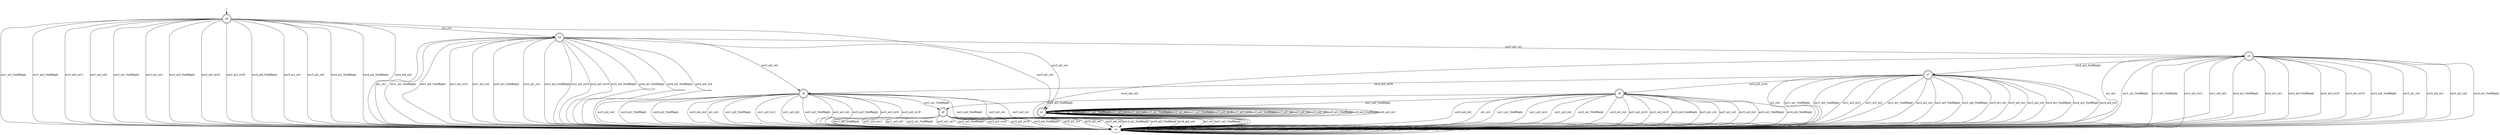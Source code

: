 digraph T {
s0 [label="s0", shape=doublecircle];
s1 [label="s1"];
s2 [label="s2", shape=doublecircle];
s3 [label="s3", shape=doublecircle];
s4 [label="s4", shape=doublecircle];
s5 [label="s5", shape=doublecircle];
s6 [label="s6", shape=doublecircle];
s7 [label="s7", shape=doublecircle];
s8 [label="s8", shape=doublecircle];
s0 -> s3 [label="ai1_ce1"];
s0 -> s1 [label="usr1_ai1_VoidReply"];
s0 -> s1 [label="usr1_ai2_VoidReply"];
s0 -> s1 [label="usr1_ai3_re11"];
s0 -> s1 [label="usr1_ai3_re2"];
s0 -> s1 [label="usr2_ai1_VoidReply"];
s0 -> s1 [label="usr2_ai1_re1"];
s0 -> s1 [label="usr2_ai3_VoidReply"];
s0 -> s1 [label="usr2_ai3_re10"];
s0 -> s1 [label="usr2_ai3_re19"];
s0 -> s1 [label="usr2_ai4_VoidReply"];
s0 -> s1 [label="usr3_ai1_re1"];
s0 -> s2 [label="usr3_ai2_re1"];
s0 -> s1 [label="usr3_ai2_re2"];
s0 -> s1 [label="usr4_ai1_VoidReply"];
s0 -> s1 [label="usr4_ai2_VoidReply"];
s0 -> s1 [label="usr4_ai4_re2"];
s1 -> s1 [label="ai1_ce1"];
s1 -> s1 [label="usr1_ai1_VoidReply"];
s1 -> s1 [label="usr1_ai2_VoidReply"];
s1 -> s1 [label="usr1_ai3_re11"];
s1 -> s1 [label="usr1_ai3_re2"];
s1 -> s1 [label="usr2_ai1_VoidReply"];
s1 -> s1 [label="usr2_ai1_re1"];
s1 -> s1 [label="usr2_ai3_VoidReply"];
s1 -> s1 [label="usr2_ai3_re10"];
s1 -> s1 [label="usr2_ai3_re19"];
s1 -> s1 [label="usr2_ai4_VoidReply"];
s1 -> s1 [label="usr3_ai1_re1"];
s1 -> s1 [label="usr3_ai2_re1"];
s1 -> s1 [label="usr3_ai2_re2"];
s1 -> s1 [label="usr4_ai1_VoidReply"];
s1 -> s1 [label="usr4_ai2_VoidReply"];
s1 -> s1 [label="usr4_ai4_re2"];
s2 -> s2 [label="ai1_ce1"];
s2 -> s2 [label="usr1_ai1_VoidReply"];
s2 -> s2 [label="usr1_ai2_VoidReply"];
s2 -> s2 [label="usr1_ai3_re11"];
s2 -> s2 [label="usr1_ai3_re2"];
s2 -> s2 [label="usr2_ai1_VoidReply"];
s2 -> s2 [label="usr2_ai1_re1"];
s2 -> s2 [label="usr2_ai3_VoidReply"];
s2 -> s2 [label="usr2_ai3_re10"];
s2 -> s2 [label="usr2_ai3_re19"];
s2 -> s2 [label="usr2_ai4_VoidReply"];
s2 -> s2 [label="usr3_ai1_re1"];
s2 -> s2 [label="usr3_ai2_re1"];
s2 -> s2 [label="usr3_ai2_re2"];
s2 -> s2 [label="usr4_ai1_VoidReply"];
s2 -> s2 [label="usr4_ai2_VoidReply"];
s2 -> s2 [label="usr4_ai4_re2"];
s3 -> s1 [label="ai1_ce1"];
s3 -> s1 [label="usr1_ai1_VoidReply"];
s3 -> s1 [label="usr1_ai2_VoidReply"];
s3 -> s1 [label="usr1_ai3_re11"];
s3 -> s1 [label="usr1_ai3_re2"];
s3 -> s1 [label="usr2_ai1_VoidReply"];
s3 -> s1 [label="usr2_ai1_re1"];
s3 -> s1 [label="usr2_ai3_VoidReply"];
s3 -> s1 [label="usr2_ai3_re10"];
s3 -> s1 [label="usr2_ai3_re19"];
s3 -> s1 [label="usr2_ai4_VoidReply"];
s3 -> s2 [label="usr3_ai1_re1"];
s3 -> s5 [label="usr3_ai2_re1"];
s3 -> s4 [label="usr3_ai2_re2"];
s3 -> s1 [label="usr4_ai1_VoidReply"];
s3 -> s1 [label="usr4_ai2_VoidReply"];
s3 -> s1 [label="usr4_ai4_re2"];
s4 -> s1 [label="ai1_ce1"];
s4 -> s6 [label="usr1_ai1_VoidReply"];
s4 -> s1 [label="usr1_ai2_VoidReply"];
s4 -> s1 [label="usr1_ai3_re11"];
s4 -> s1 [label="usr1_ai3_re2"];
s4 -> s1 [label="usr2_ai1_VoidReply"];
s4 -> s1 [label="usr2_ai1_re1"];
s4 -> s1 [label="usr2_ai3_VoidReply"];
s4 -> s1 [label="usr2_ai3_re10"];
s4 -> s1 [label="usr2_ai3_re19"];
s4 -> s1 [label="usr2_ai4_VoidReply"];
s4 -> s1 [label="usr3_ai1_re1"];
s4 -> s1 [label="usr3_ai2_re1"];
s4 -> s1 [label="usr3_ai2_re2"];
s4 -> s1 [label="usr4_ai1_VoidReply"];
s4 -> s1 [label="usr4_ai2_VoidReply"];
s4 -> s1 [label="usr4_ai4_re2"];
s5 -> s1 [label="ai1_ce1"];
s5 -> s1 [label="usr1_ai1_VoidReply"];
s5 -> s1 [label="usr1_ai2_VoidReply"];
s5 -> s1 [label="usr1_ai3_re11"];
s5 -> s1 [label="usr1_ai3_re2"];
s5 -> s1 [label="usr2_ai1_VoidReply"];
s5 -> s1 [label="usr2_ai1_re1"];
s5 -> s1 [label="usr2_ai3_VoidReply"];
s5 -> s1 [label="usr2_ai3_re10"];
s5 -> s1 [label="usr2_ai3_re19"];
s5 -> s1 [label="usr2_ai4_VoidReply"];
s5 -> s1 [label="usr3_ai1_re1"];
s5 -> s1 [label="usr3_ai2_re1"];
s5 -> s1 [label="usr3_ai2_re2"];
s5 -> s1 [label="usr4_ai1_VoidReply"];
s5 -> s7 [label="usr4_ai2_VoidReply"];
s5 -> s1 [label="usr4_ai4_re2"];
s6 -> s1 [label="ai1_ce1"];
s6 -> s1 [label="usr1_ai1_VoidReply"];
s6 -> s1 [label="usr1_ai2_VoidReply"];
s6 -> s1 [label="usr1_ai3_re11"];
s6 -> s1 [label="usr1_ai3_re2"];
s6 -> s1 [label="usr2_ai1_VoidReply"];
s6 -> s1 [label="usr2_ai1_re1"];
s6 -> s1 [label="usr2_ai3_VoidReply"];
s6 -> s1 [label="usr2_ai3_re10"];
s6 -> s1 [label="usr2_ai3_re19"];
s6 -> s1 [label="usr2_ai4_VoidReply"];
s6 -> s1 [label="usr3_ai1_re1"];
s6 -> s1 [label="usr3_ai2_re1"];
s6 -> s1 [label="usr3_ai2_re2"];
s6 -> s1 [label="usr4_ai1_VoidReply"];
s6 -> s1 [label="usr4_ai2_VoidReply"];
s6 -> s1 [label="usr4_ai4_re2"];
s7 -> s1 [label="ai1_ce1"];
s7 -> s1 [label="usr1_ai1_VoidReply"];
s7 -> s1 [label="usr1_ai2_VoidReply"];
s7 -> s1 [label="usr1_ai3_re11"];
s7 -> s1 [label="usr1_ai3_re2"];
s7 -> s1 [label="usr2_ai1_VoidReply"];
s7 -> s1 [label="usr2_ai1_re1"];
s7 -> s1 [label="usr2_ai3_VoidReply"];
s7 -> s8 [label="usr2_ai3_re10"];
s7 -> s4 [label="usr2_ai3_re19"];
s7 -> s1 [label="usr2_ai4_VoidReply"];
s7 -> s1 [label="usr3_ai1_re1"];
s7 -> s1 [label="usr3_ai2_re1"];
s7 -> s1 [label="usr3_ai2_re2"];
s7 -> s1 [label="usr4_ai1_VoidReply"];
s7 -> s1 [label="usr4_ai2_VoidReply"];
s7 -> s1 [label="usr4_ai4_re2"];
s8 -> s1 [label="ai1_ce1"];
s8 -> s1 [label="usr1_ai1_VoidReply"];
s8 -> s2 [label="usr1_ai2_VoidReply"];
s8 -> s1 [label="usr1_ai3_re11"];
s8 -> s1 [label="usr1_ai3_re2"];
s8 -> s1 [label="usr2_ai1_VoidReply"];
s8 -> s1 [label="usr2_ai1_re1"];
s8 -> s6 [label="usr2_ai3_VoidReply"];
s8 -> s1 [label="usr2_ai3_re10"];
s8 -> s1 [label="usr2_ai3_re19"];
s8 -> s1 [label="usr2_ai4_VoidReply"];
s8 -> s1 [label="usr3_ai1_re1"];
s8 -> s1 [label="usr3_ai2_re1"];
s8 -> s1 [label="usr3_ai2_re2"];
s8 -> s1 [label="usr4_ai1_VoidReply"];
s8 -> s1 [label="usr4_ai2_VoidReply"];
s8 -> s1 [label="usr4_ai4_re2"];
__start0 [shape=none, label=""];
__start0 -> s0 [label=""];
}
